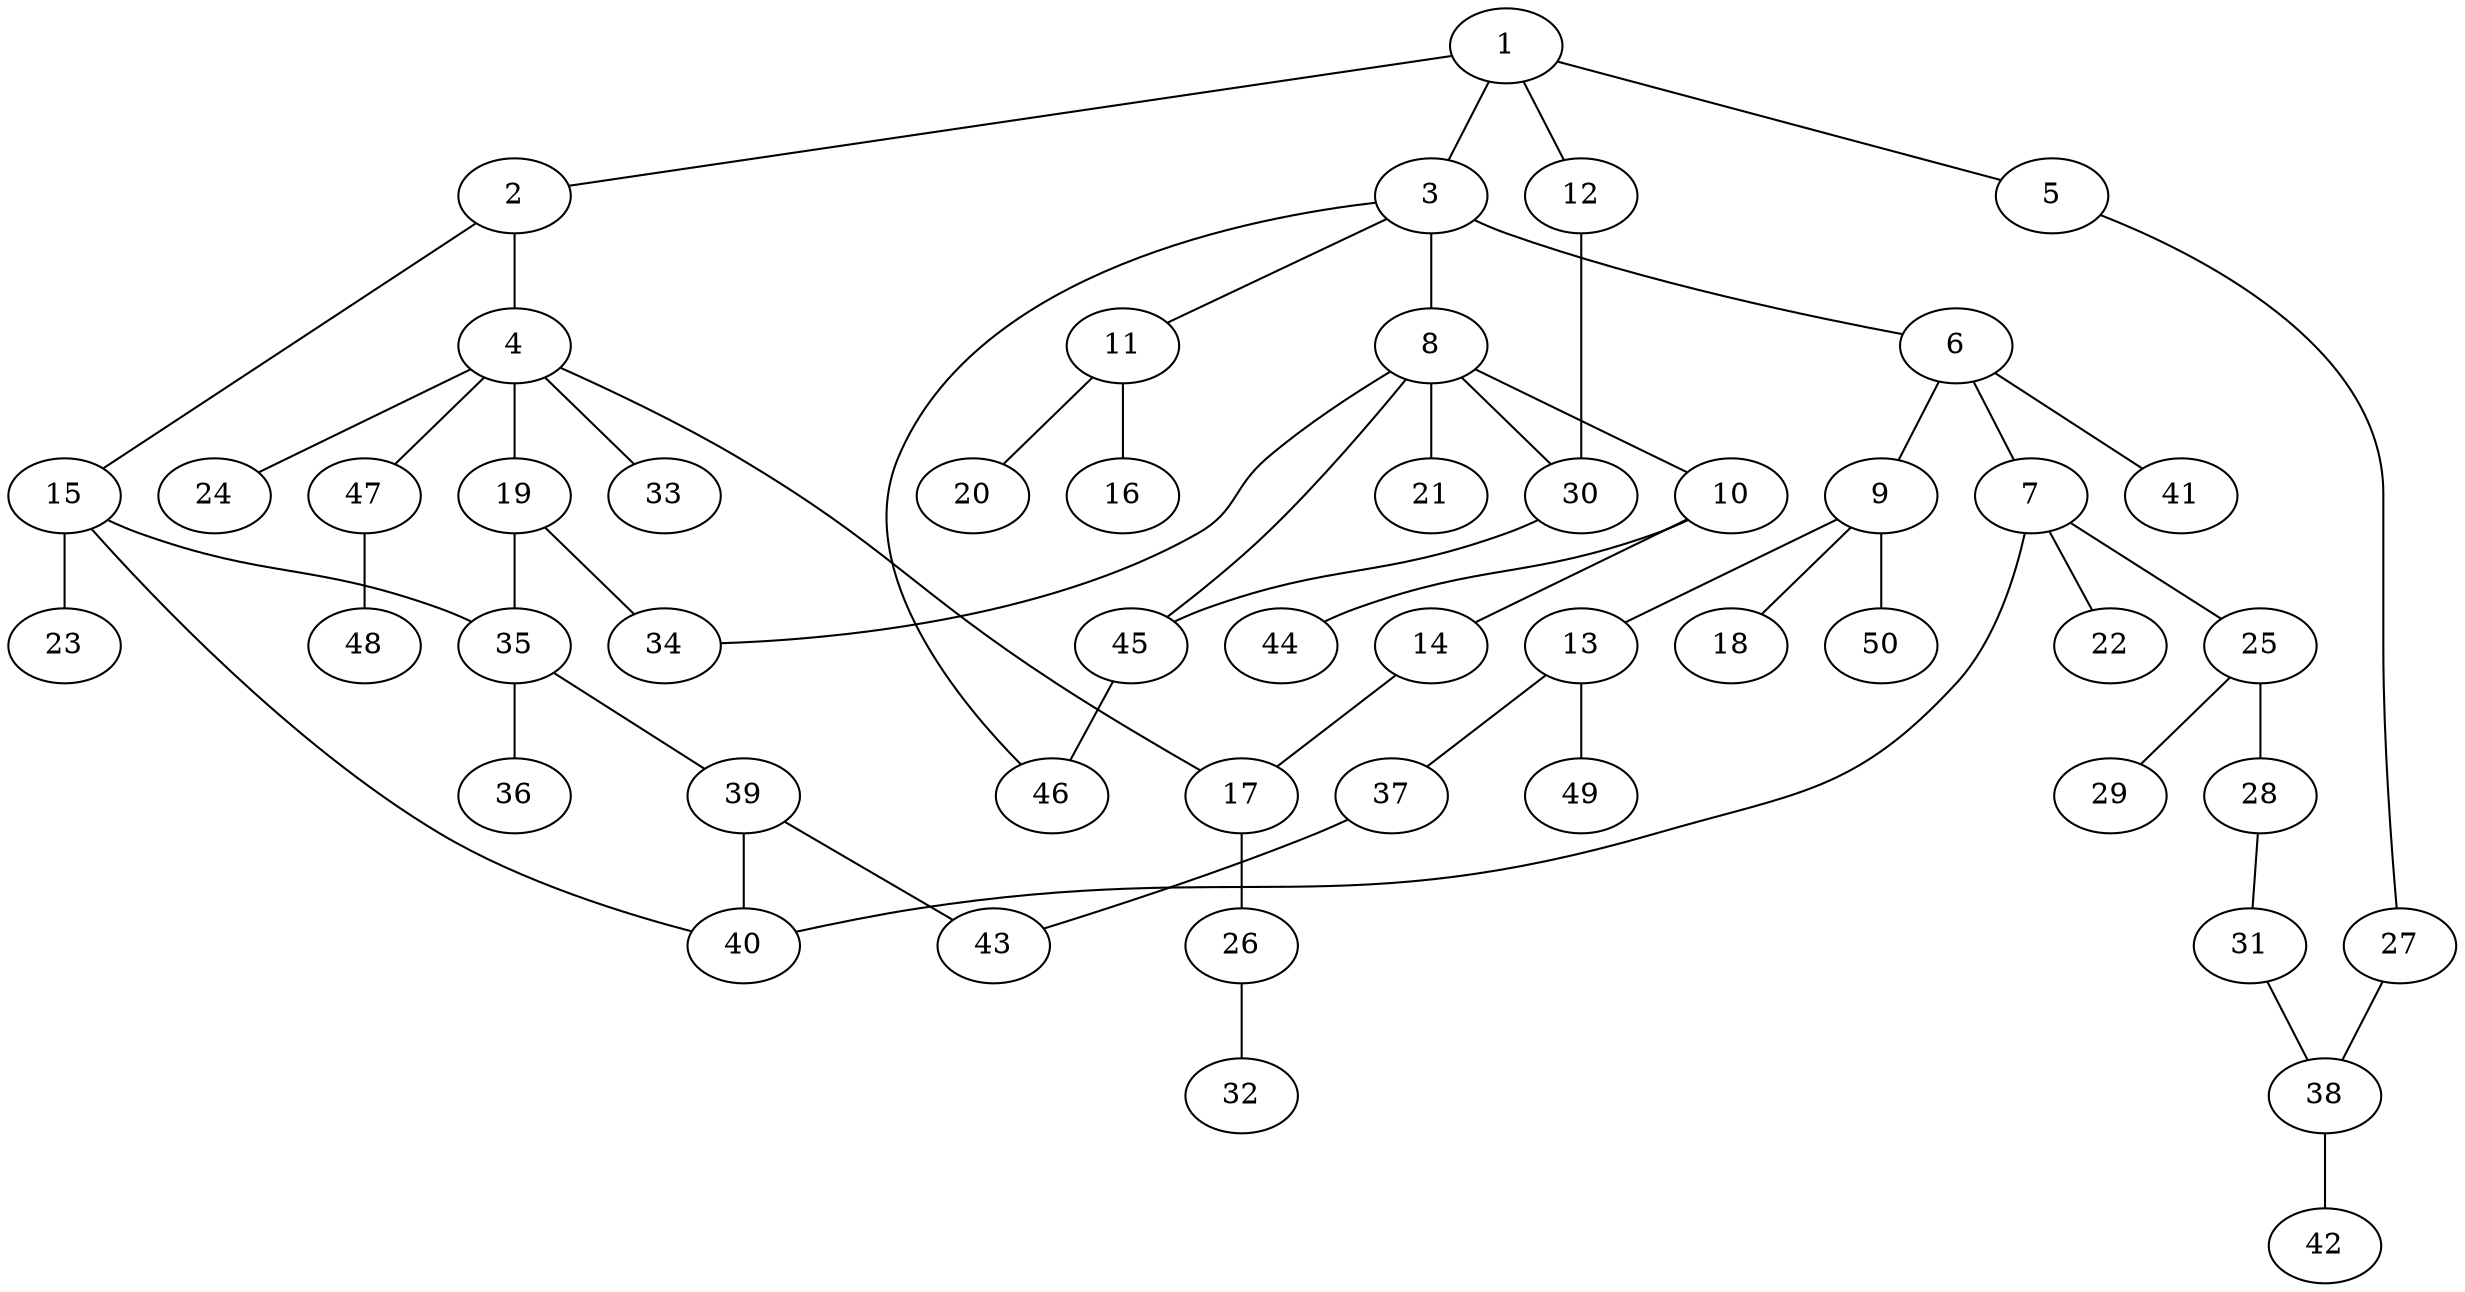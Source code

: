 graph graphname {1--2
1--3
1--5
1--12
2--4
2--15
3--6
3--8
3--11
3--46
4--17
4--19
4--24
4--33
4--47
5--27
6--7
6--9
6--41
7--22
7--25
7--40
8--10
8--21
8--30
8--34
8--45
9--13
9--18
9--50
10--14
10--44
11--16
11--20
12--30
13--37
13--49
14--17
15--23
15--35
15--40
17--26
19--34
19--35
25--28
25--29
26--32
27--38
28--31
30--45
31--38
35--36
35--39
37--43
38--42
39--40
39--43
45--46
47--48
}